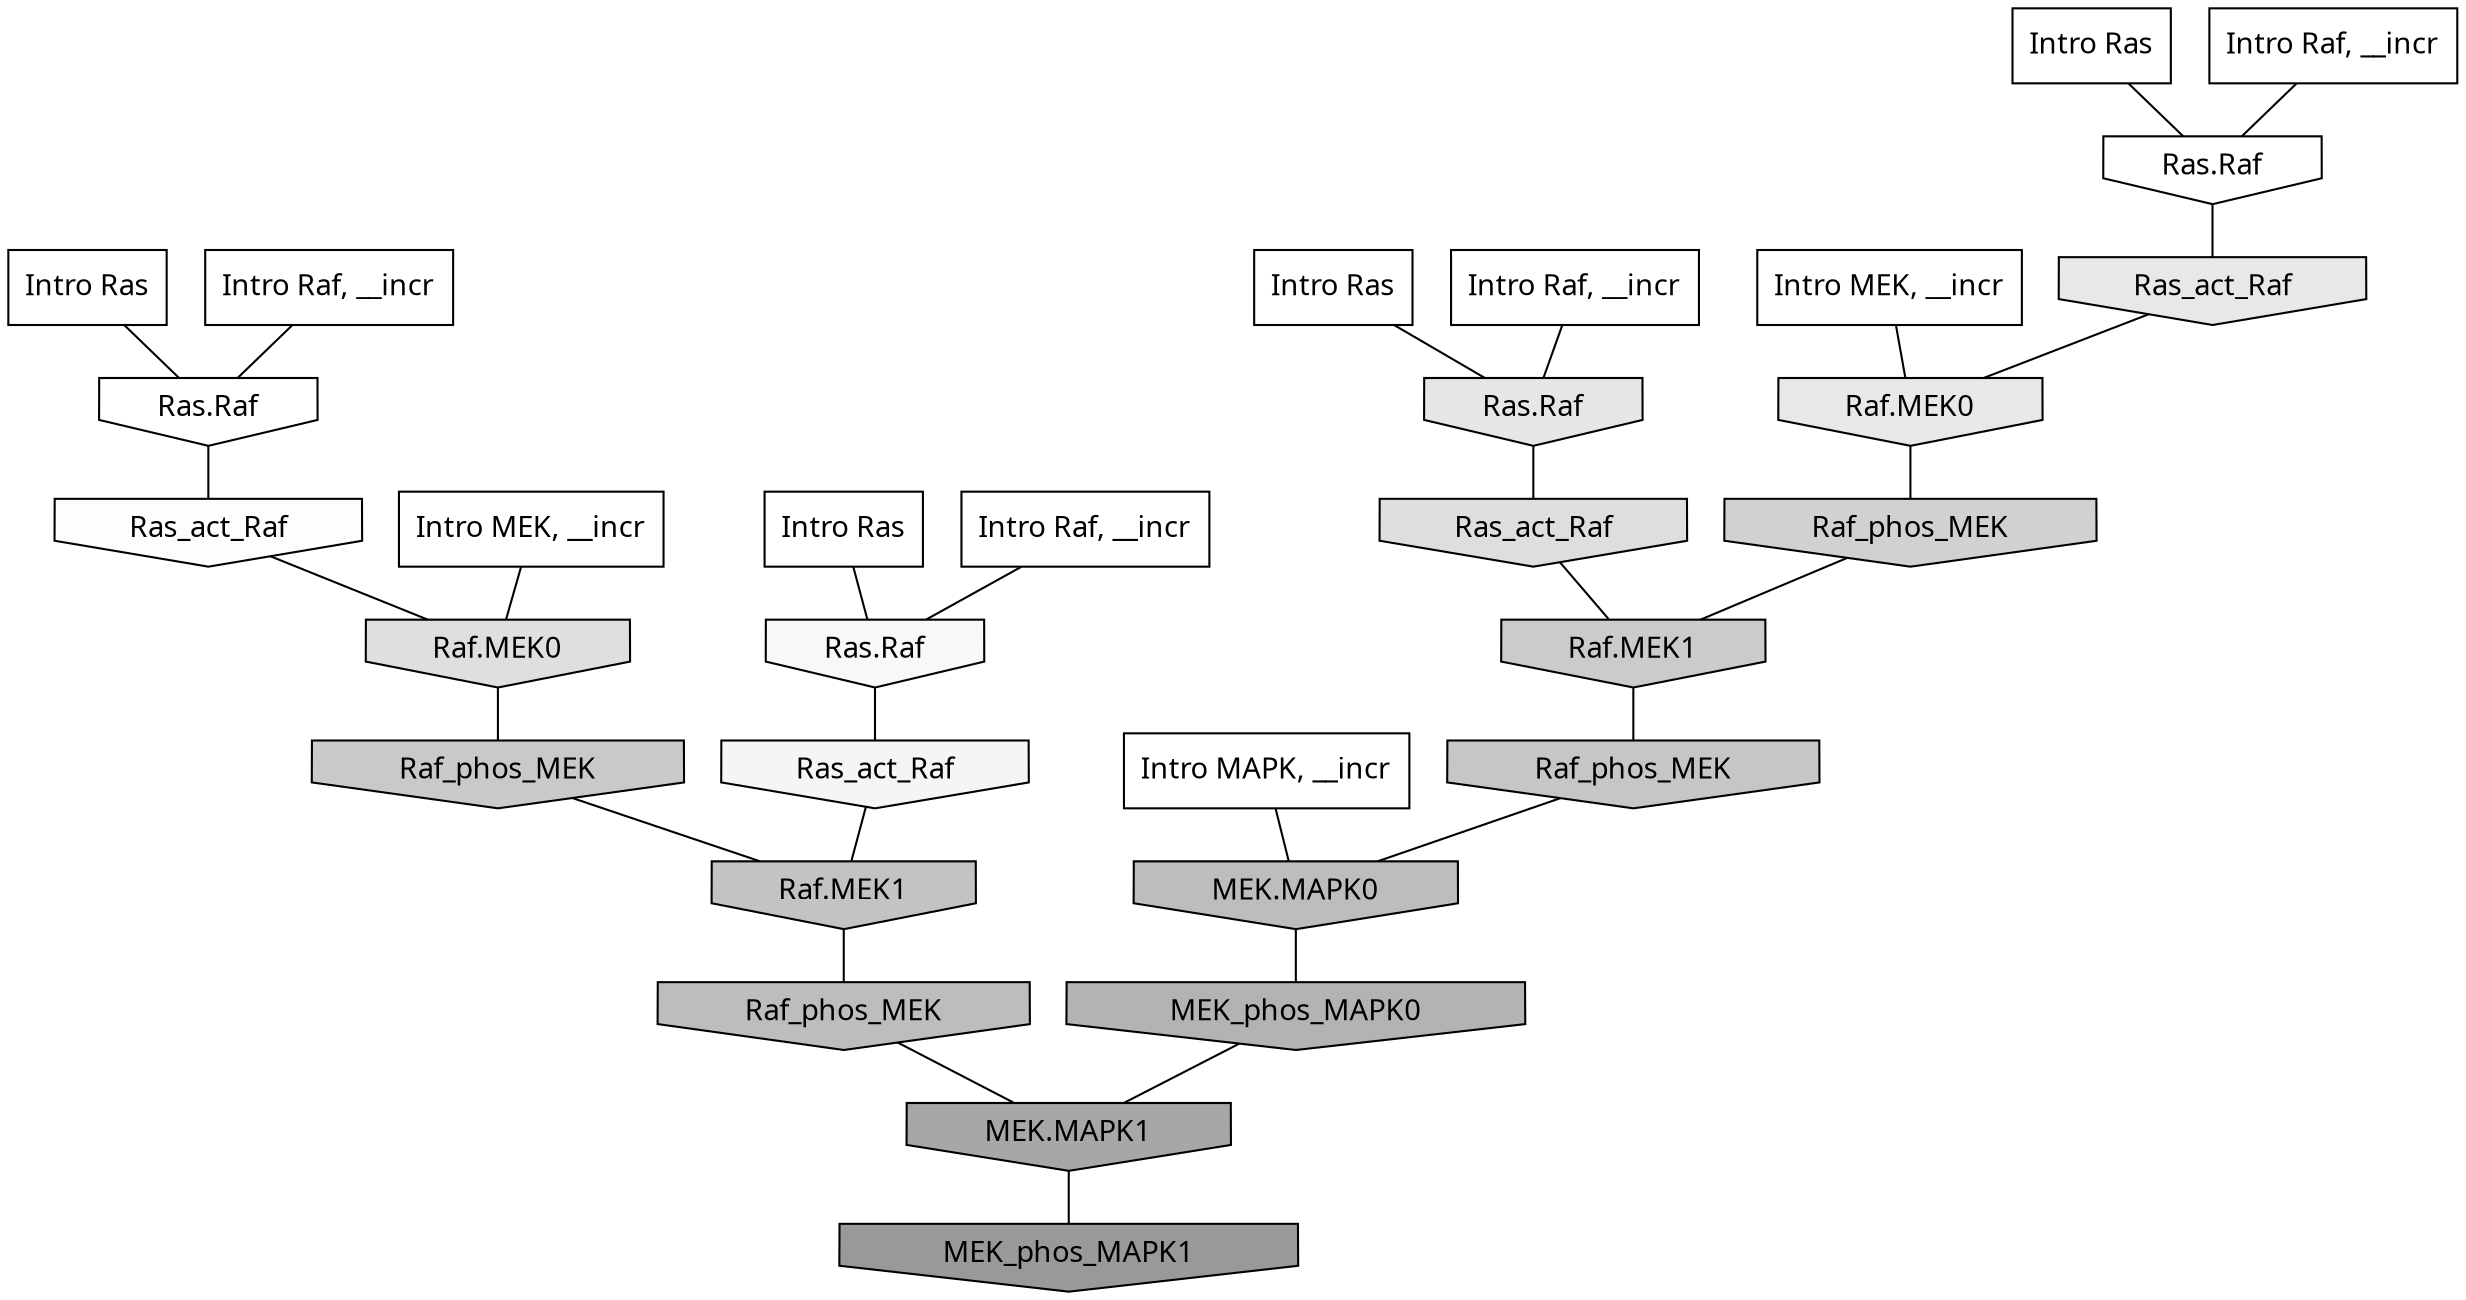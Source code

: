 digraph G{
  rankdir="TB";
  ranksep=0.30;
  node [fontname="CMU Serif"];
  edge [fontname="CMU Serif"];
  
  6 [label="Intro Ras", shape=rectangle, style=filled, fillcolor="0.000 0.000 1.000"]
  
  24 [label="Intro Ras", shape=rectangle, style=filled, fillcolor="0.000 0.000 1.000"]
  
  28 [label="Intro Ras", shape=rectangle, style=filled, fillcolor="0.000 0.000 1.000"]
  
  57 [label="Intro Ras", shape=rectangle, style=filled, fillcolor="0.000 0.000 1.000"]
  
  315 [label="Intro Raf, __incr", shape=rectangle, style=filled, fillcolor="0.000 0.000 1.000"]
  
  678 [label="Intro Raf, __incr", shape=rectangle, style=filled, fillcolor="0.000 0.000 1.000"]
  
  684 [label="Intro Raf, __incr", shape=rectangle, style=filled, fillcolor="0.000 0.000 1.000"]
  
  1078 [label="Intro Raf, __incr", shape=rectangle, style=filled, fillcolor="0.000 0.000 1.000"]
  
  1135 [label="Intro MEK, __incr", shape=rectangle, style=filled, fillcolor="0.000 0.000 1.000"]
  
  1973 [label="Intro MEK, __incr", shape=rectangle, style=filled, fillcolor="0.000 0.000 1.000"]
  
  2413 [label="Intro MAPK, __incr", shape=rectangle, style=filled, fillcolor="0.000 0.000 1.000"]
  
  3237 [label="Ras.Raf", shape=invhouse, style=filled, fillcolor="0.000 0.000 1.000"]
  
  3274 [label="Ras.Raf", shape=invhouse, style=filled, fillcolor="0.000 0.000 1.000"]
  
  3360 [label="Ras_act_Raf", shape=invhouse, style=filled, fillcolor="0.000 0.000 0.992"]
  
  3511 [label="Ras.Raf", shape=invhouse, style=filled, fillcolor="0.000 0.000 0.972"]
  
  3631 [label="Ras_act_Raf", shape=invhouse, style=filled, fillcolor="0.000 0.000 0.960"]
  
  4498 [label="Ras_act_Raf", shape=invhouse, style=filled, fillcolor="0.000 0.000 0.907"]
  
  4500 [label="Raf.MEK0", shape=invhouse, style=filled, fillcolor="0.000 0.000 0.907"]
  
  4612 [label="Ras.Raf", shape=invhouse, style=filled, fillcolor="0.000 0.000 0.900"]
  
  5088 [label="Raf.MEK0", shape=invhouse, style=filled, fillcolor="0.000 0.000 0.875"]
  
  5218 [label="Ras_act_Raf", shape=invhouse, style=filled, fillcolor="0.000 0.000 0.869"]
  
  6312 [label="Raf_phos_MEK", shape=invhouse, style=filled, fillcolor="0.000 0.000 0.819"]
  
  7029 [label="Raf.MEK1", shape=invhouse, style=filled, fillcolor="0.000 0.000 0.796"]
  
  7403 [label="Raf_phos_MEK", shape=invhouse, style=filled, fillcolor="0.000 0.000 0.786"]
  
  7796 [label="Raf_phos_MEK", shape=invhouse, style=filled, fillcolor="0.000 0.000 0.775"]
  
  8295 [label="Raf.MEK1", shape=invhouse, style=filled, fillcolor="0.000 0.000 0.762"]
  
  9102 [label="MEK.MAPK0", shape=invhouse, style=filled, fillcolor="0.000 0.000 0.741"]
  
  9128 [label="Raf_phos_MEK", shape=invhouse, style=filled, fillcolor="0.000 0.000 0.741"]
  
  11284 [label="MEK_phos_MAPK0", shape=invhouse, style=filled, fillcolor="0.000 0.000 0.702"]
  
  14776 [label="MEK.MAPK1", shape=invhouse, style=filled, fillcolor="0.000 0.000 0.656"]
  
  17579 [label="MEK_phos_MAPK1", shape=invhouse, style=filled, fillcolor="0.000 0.000 0.600"]
  
  
  14776 -> 17579 [dir=none, color="0.000 0.000 0.000"] 
  11284 -> 14776 [dir=none, color="0.000 0.000 0.000"] 
  9128 -> 14776 [dir=none, color="0.000 0.000 0.000"] 
  9102 -> 11284 [dir=none, color="0.000 0.000 0.000"] 
  8295 -> 9128 [dir=none, color="0.000 0.000 0.000"] 
  7796 -> 9102 [dir=none, color="0.000 0.000 0.000"] 
  7403 -> 8295 [dir=none, color="0.000 0.000 0.000"] 
  7029 -> 7796 [dir=none, color="0.000 0.000 0.000"] 
  6312 -> 7029 [dir=none, color="0.000 0.000 0.000"] 
  5218 -> 7029 [dir=none, color="0.000 0.000 0.000"] 
  5088 -> 7403 [dir=none, color="0.000 0.000 0.000"] 
  4612 -> 5218 [dir=none, color="0.000 0.000 0.000"] 
  4500 -> 6312 [dir=none, color="0.000 0.000 0.000"] 
  4498 -> 4500 [dir=none, color="0.000 0.000 0.000"] 
  3631 -> 8295 [dir=none, color="0.000 0.000 0.000"] 
  3511 -> 3631 [dir=none, color="0.000 0.000 0.000"] 
  3360 -> 5088 [dir=none, color="0.000 0.000 0.000"] 
  3274 -> 4498 [dir=none, color="0.000 0.000 0.000"] 
  3237 -> 3360 [dir=none, color="0.000 0.000 0.000"] 
  2413 -> 9102 [dir=none, color="0.000 0.000 0.000"] 
  1973 -> 4500 [dir=none, color="0.000 0.000 0.000"] 
  1135 -> 5088 [dir=none, color="0.000 0.000 0.000"] 
  1078 -> 3274 [dir=none, color="0.000 0.000 0.000"] 
  684 -> 4612 [dir=none, color="0.000 0.000 0.000"] 
  678 -> 3237 [dir=none, color="0.000 0.000 0.000"] 
  315 -> 3511 [dir=none, color="0.000 0.000 0.000"] 
  57 -> 3274 [dir=none, color="0.000 0.000 0.000"] 
  28 -> 3511 [dir=none, color="0.000 0.000 0.000"] 
  24 -> 4612 [dir=none, color="0.000 0.000 0.000"] 
  6 -> 3237 [dir=none, color="0.000 0.000 0.000"] 
  
  }
